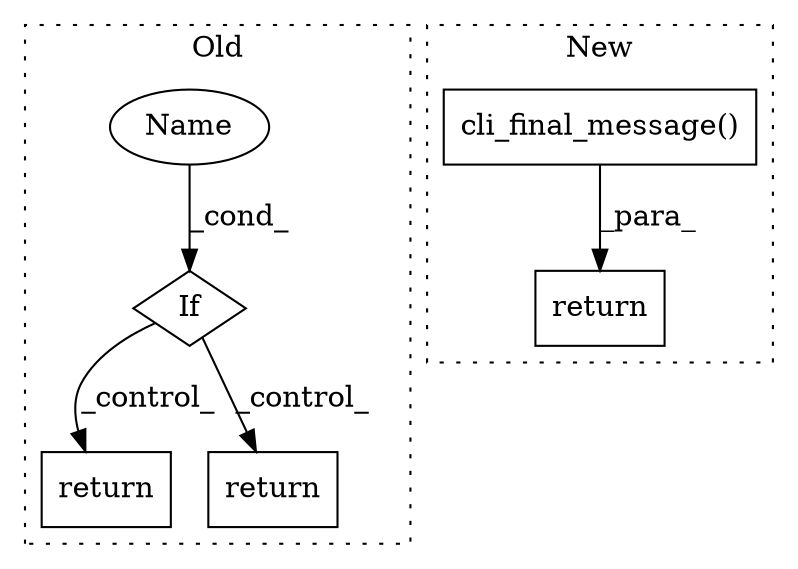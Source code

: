 digraph G {
subgraph cluster0 {
1 [label="return" a="93" s="2610" l="7" shape="box"];
3 [label="Name" a="87" s="2550" l="16" shape="ellipse"];
4 [label="return" a="93" s="2576" l="7" shape="box"];
5 [label="If" a="96" s="2547" l="3" shape="diamond"];
label = "Old";
style="dotted";
}
subgraph cluster1 {
2 [label="cli_final_message()" a="75" s="2409" l="103" shape="box"];
6 [label="return" a="93" s="2402" l="7" shape="box"];
label = "New";
style="dotted";
}
2 -> 6 [label="_para_"];
3 -> 5 [label="_cond_"];
5 -> 1 [label="_control_"];
5 -> 4 [label="_control_"];
}